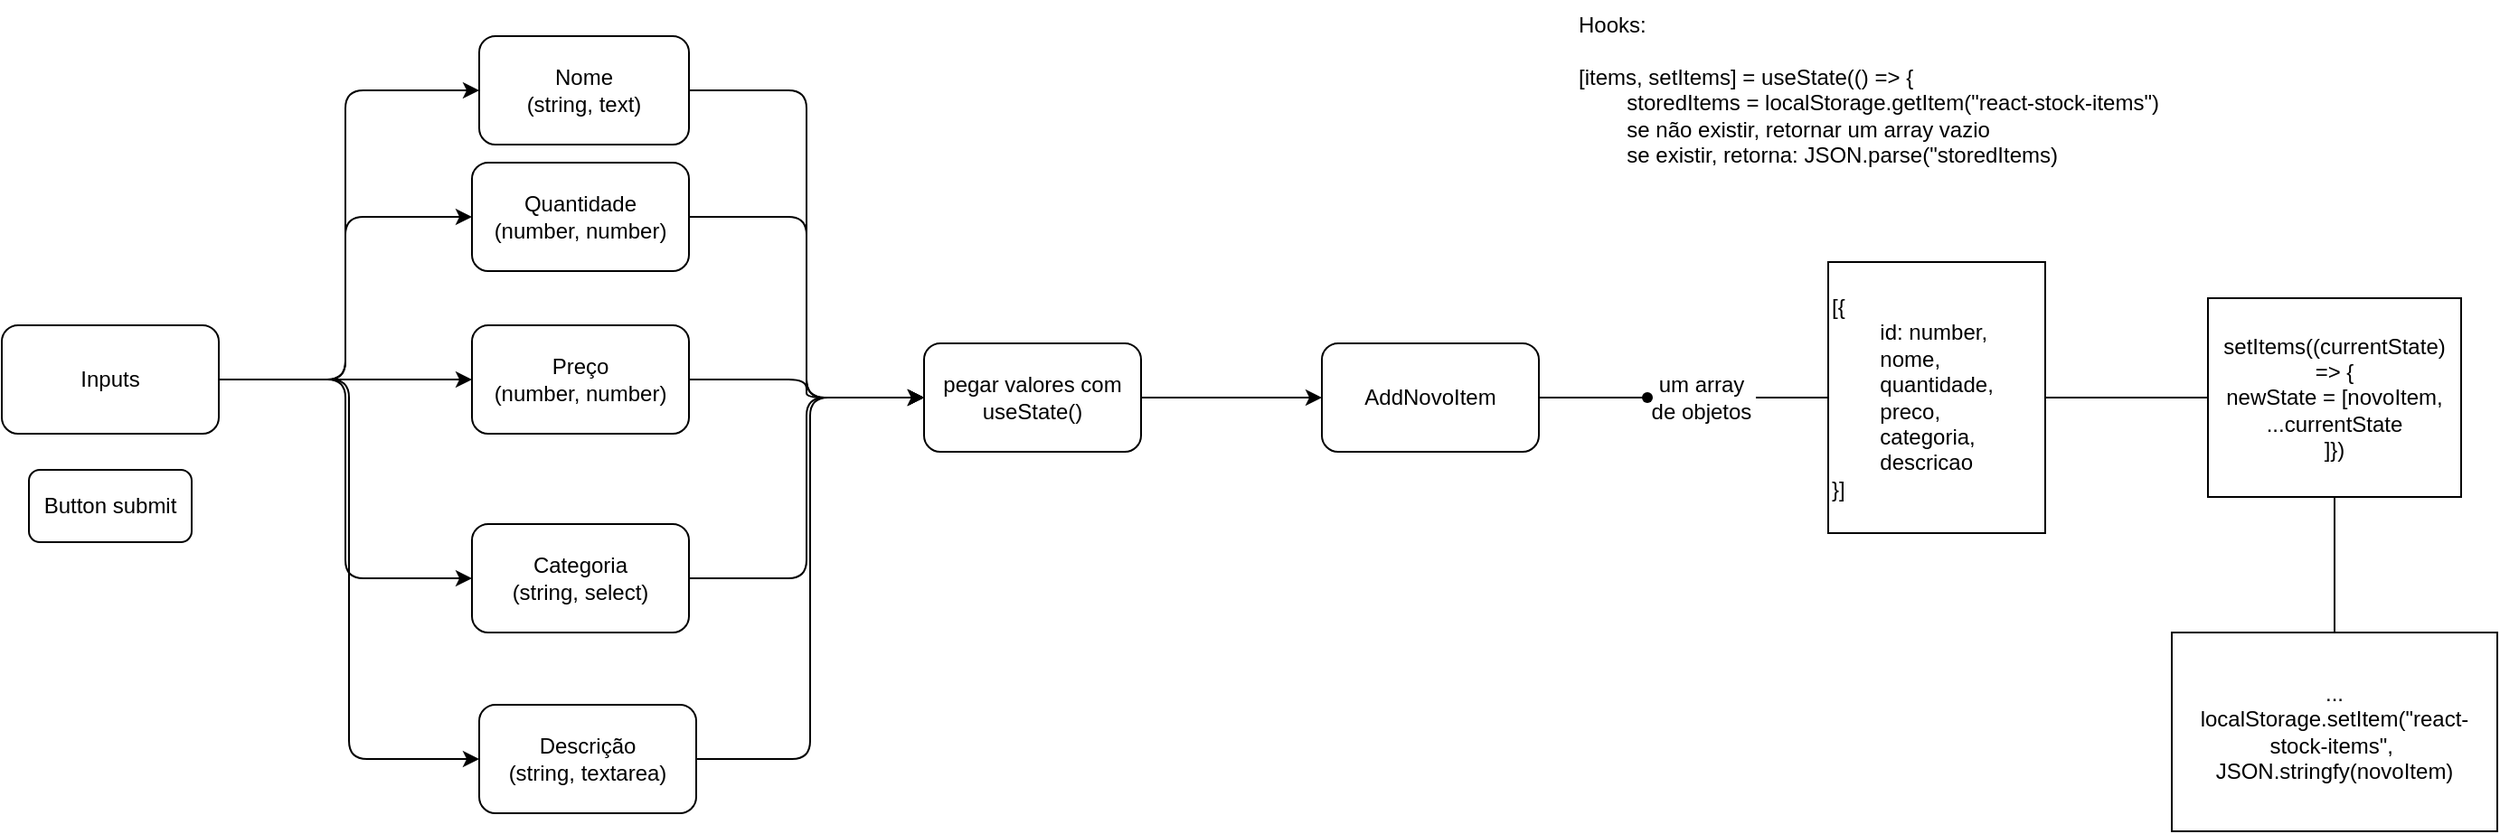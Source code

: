 <mxfile>
    <diagram id="w4PbFMSQuVzgY5s2fhsR" name="Página-1">
        <mxGraphModel dx="1066" dy="634" grid="1" gridSize="10" guides="1" tooltips="1" connect="1" arrows="1" fold="1" page="1" pageScale="1" pageWidth="827" pageHeight="1169" math="0" shadow="0">
            <root>
                <mxCell id="0"/>
                <mxCell id="1" parent="0"/>
                <mxCell id="5" value="" style="edgeStyle=orthogonalEdgeStyle;html=1;" edge="1" parent="1" source="2" target="3">
                    <mxGeometry relative="1" as="geometry">
                        <Array as="points">
                            <mxPoint x="220" y="230"/>
                            <mxPoint x="220" y="70"/>
                        </Array>
                    </mxGeometry>
                </mxCell>
                <mxCell id="7" value="" style="edgeStyle=orthogonalEdgeStyle;html=1;entryX=0;entryY=0.5;entryDx=0;entryDy=0;" edge="1" parent="1" source="2" target="6">
                    <mxGeometry relative="1" as="geometry"/>
                </mxCell>
                <mxCell id="9" value="" style="edgeStyle=orthogonalEdgeStyle;html=1;entryX=0;entryY=0.5;entryDx=0;entryDy=0;" edge="1" parent="1" source="2" target="8">
                    <mxGeometry relative="1" as="geometry"/>
                </mxCell>
                <mxCell id="14" value="" style="edgeStyle=orthogonalEdgeStyle;html=1;entryX=0;entryY=0.5;entryDx=0;entryDy=0;" edge="1" parent="1" source="2" target="10">
                    <mxGeometry relative="1" as="geometry"/>
                </mxCell>
                <mxCell id="16" style="edgeStyle=orthogonalEdgeStyle;html=1;exitX=1;exitY=0.5;exitDx=0;exitDy=0;" edge="1" parent="1" source="2" target="15">
                    <mxGeometry relative="1" as="geometry">
                        <Array as="points">
                            <mxPoint x="210" y="230"/>
                            <mxPoint x="210" y="230"/>
                        </Array>
                    </mxGeometry>
                </mxCell>
                <mxCell id="2" value="Inputs" style="rounded=1;whiteSpace=wrap;html=1;" vertex="1" parent="1">
                    <mxGeometry x="30" y="200" width="120" height="60" as="geometry"/>
                </mxCell>
                <mxCell id="19" style="edgeStyle=orthogonalEdgeStyle;html=1;exitX=1;exitY=0.5;exitDx=0;exitDy=0;entryX=0;entryY=0.5;entryDx=0;entryDy=0;" edge="1" parent="1" source="3" target="18">
                    <mxGeometry relative="1" as="geometry"/>
                </mxCell>
                <mxCell id="3" value="Nome&lt;br&gt;(string, text)" style="rounded=1;whiteSpace=wrap;html=1;" vertex="1" parent="1">
                    <mxGeometry x="294" y="40" width="116" height="60" as="geometry"/>
                </mxCell>
                <mxCell id="20" style="edgeStyle=orthogonalEdgeStyle;html=1;exitX=1;exitY=0.5;exitDx=0;exitDy=0;entryX=0;entryY=0.5;entryDx=0;entryDy=0;" edge="1" parent="1" source="6" target="18">
                    <mxGeometry relative="1" as="geometry"/>
                </mxCell>
                <mxCell id="6" value="Quantidade&lt;br&gt;(number, number)" style="rounded=1;whiteSpace=wrap;html=1;" vertex="1" parent="1">
                    <mxGeometry x="290" y="110" width="120" height="60" as="geometry"/>
                </mxCell>
                <mxCell id="23" style="edgeStyle=orthogonalEdgeStyle;html=1;exitX=1;exitY=0.5;exitDx=0;exitDy=0;entryX=0;entryY=0.5;entryDx=0;entryDy=0;" edge="1" parent="1" source="8" target="18">
                    <mxGeometry relative="1" as="geometry">
                        <mxPoint x="530" y="240" as="targetPoint"/>
                    </mxGeometry>
                </mxCell>
                <mxCell id="8" value="Descrição&lt;br&gt;(string, textarea)" style="whiteSpace=wrap;html=1;rounded=1;" vertex="1" parent="1">
                    <mxGeometry x="294" y="410" width="120" height="60" as="geometry"/>
                </mxCell>
                <mxCell id="22" style="edgeStyle=orthogonalEdgeStyle;html=1;exitX=1;exitY=0.5;exitDx=0;exitDy=0;entryX=0;entryY=0.5;entryDx=0;entryDy=0;" edge="1" parent="1" source="10" target="18">
                    <mxGeometry relative="1" as="geometry">
                        <mxPoint x="530" y="240" as="targetPoint"/>
                    </mxGeometry>
                </mxCell>
                <mxCell id="10" value="Categoria&lt;br&gt;(string, select)" style="whiteSpace=wrap;html=1;rounded=1;" vertex="1" parent="1">
                    <mxGeometry x="290" y="310" width="120" height="60" as="geometry"/>
                </mxCell>
                <mxCell id="21" style="edgeStyle=orthogonalEdgeStyle;html=1;exitX=1;exitY=0.5;exitDx=0;exitDy=0;entryX=0;entryY=0.5;entryDx=0;entryDy=0;" edge="1" parent="1" source="15" target="18">
                    <mxGeometry relative="1" as="geometry"/>
                </mxCell>
                <mxCell id="15" value="Preço&lt;br&gt;(number, number)" style="whiteSpace=wrap;html=1;rounded=1;" vertex="1" parent="1">
                    <mxGeometry x="290" y="200" width="120" height="60" as="geometry"/>
                </mxCell>
                <mxCell id="17" value="Button submit" style="rounded=1;whiteSpace=wrap;html=1;" vertex="1" parent="1">
                    <mxGeometry x="45" y="280" width="90" height="40" as="geometry"/>
                </mxCell>
                <mxCell id="25" value="" style="edgeStyle=orthogonalEdgeStyle;html=1;entryX=0;entryY=0.5;entryDx=0;entryDy=0;" edge="1" parent="1" source="18" target="24">
                    <mxGeometry relative="1" as="geometry"/>
                </mxCell>
                <mxCell id="18" value="pegar valores com useState()" style="rounded=1;whiteSpace=wrap;html=1;" vertex="1" parent="1">
                    <mxGeometry x="540" y="210" width="120" height="60" as="geometry"/>
                </mxCell>
                <mxCell id="24" value="AddNovoItem" style="whiteSpace=wrap;html=1;rounded=1;" vertex="1" parent="1">
                    <mxGeometry x="760" y="210" width="120" height="60" as="geometry"/>
                </mxCell>
                <mxCell id="28" value="" style="edgeStyle=orthogonalEdgeStyle;html=1;endArrow=none;entryX=-0.049;entryY=0.501;entryDx=0;entryDy=0;entryPerimeter=0;" edge="1" parent="1" source="24" target="26">
                    <mxGeometry relative="1" as="geometry">
                        <mxPoint x="880" y="240" as="sourcePoint"/>
                        <mxPoint x="960" y="200" as="targetPoint"/>
                        <Array as="points"/>
                    </mxGeometry>
                </mxCell>
                <mxCell id="26" value="" style="shape=waypoint;sketch=0;size=6;pointerEvents=1;points=[];fillColor=default;resizable=0;rotatable=0;perimeter=centerPerimeter;snapToPoint=1;rounded=1;" vertex="1" parent="1">
                    <mxGeometry x="930" y="230" width="20" height="20" as="geometry"/>
                </mxCell>
                <mxCell id="30" style="edgeStyle=orthogonalEdgeStyle;html=1;exitX=0;exitY=0.5;exitDx=0;exitDy=0;entryX=0.826;entryY=0.417;entryDx=0;entryDy=0;entryPerimeter=0;endArrow=none;endFill=0;" edge="1" parent="1" source="29" target="26">
                    <mxGeometry relative="1" as="geometry"/>
                </mxCell>
                <mxCell id="32" value="" style="edgeStyle=orthogonalEdgeStyle;html=1;endArrow=none;endFill=0;" edge="1" parent="1" source="29" target="31">
                    <mxGeometry relative="1" as="geometry"/>
                </mxCell>
                <mxCell id="29" value="um array de objetos" style="text;strokeColor=none;align=center;fillColor=none;html=1;verticalAlign=middle;whiteSpace=wrap;rounded=0;" vertex="1" parent="1">
                    <mxGeometry x="940" y="225" width="60" height="30" as="geometry"/>
                </mxCell>
                <mxCell id="34" value="" style="edgeStyle=orthogonalEdgeStyle;html=1;endArrow=none;endFill=0;" edge="1" parent="1" source="31" target="33">
                    <mxGeometry relative="1" as="geometry"/>
                </mxCell>
                <mxCell id="31" value="[{&lt;br&gt;&lt;span style=&quot;white-space: pre;&quot;&gt;&#9;&lt;/span&gt;id: number,&lt;br&gt;&lt;div style=&quot;&quot;&gt;&lt;span style=&quot;white-space: pre;&quot;&gt;&#9;&lt;/span&gt;nome,&lt;br&gt;&lt;/div&gt;&lt;div style=&quot;&quot;&gt;&lt;span style=&quot;white-space: pre;&quot;&gt;&#9;&lt;/span&gt;quantidade,&lt;br&gt;&lt;/div&gt;&lt;div style=&quot;&quot;&gt;&lt;span style=&quot;white-space: pre;&quot;&gt;&#9;&lt;/span&gt;preco,&lt;br&gt;&lt;/div&gt;&lt;div style=&quot;&quot;&gt;&lt;span style=&quot;white-space: pre;&quot;&gt;&#9;&lt;/span&gt;categoria,&lt;/div&gt;&lt;div style=&quot;&quot;&gt;&lt;span style=&quot;white-space: pre;&quot;&gt;&#9;&lt;/span&gt;descricao&lt;/div&gt;}]" style="whiteSpace=wrap;html=1;align=left;" vertex="1" parent="1">
                    <mxGeometry x="1040" y="165" width="120" height="150" as="geometry"/>
                </mxCell>
                <mxCell id="36" value="" style="edgeStyle=orthogonalEdgeStyle;html=1;endArrow=none;endFill=0;" edge="1" parent="1" source="33" target="35">
                    <mxGeometry relative="1" as="geometry"/>
                </mxCell>
                <mxCell id="33" value="setItems((currentState) =&amp;gt; {&lt;br&gt;newState = [novoItem, ...currentState&lt;br&gt;]})" style="whiteSpace=wrap;html=1;align=center;spacingLeft=0;spacing=14;" vertex="1" parent="1">
                    <mxGeometry x="1250" y="185" width="140" height="110" as="geometry"/>
                </mxCell>
                <mxCell id="35" value="...&lt;br&gt;localStorage.setItem(&quot;react-stock-items&quot;,&amp;nbsp; JSON.stringfy(novoItem)" style="whiteSpace=wrap;html=1;align=center;spacingLeft=0;spacing=14;" vertex="1" parent="1">
                    <mxGeometry x="1230" y="370" width="180" height="110" as="geometry"/>
                </mxCell>
                <mxCell id="37" value="Hooks:&lt;br&gt;&lt;br&gt;[items, setItems] = useState(() =&amp;gt; {&lt;br&gt;&lt;span style=&quot;white-space: pre;&quot;&gt;&#9;&lt;/span&gt;storedItems = localStorage.getItem(&quot;react-stock-items&quot;)&lt;br&gt;&lt;span style=&quot;white-space: pre;&quot;&gt;&lt;span style=&quot;white-space: pre;&quot;&gt;&#9;&lt;/span&gt;se não existir, retornar um array vazio&lt;br/&gt;&lt;span style=&quot;white-space: pre;&quot;&gt;&#9;&lt;/span&gt;se existir, retorna: JSON.parse(&quot;storedItems)&#9;&lt;/span&gt;&lt;br&gt;&lt;br&gt;&lt;span style=&quot;white-space: pre;&quot;&gt;&#9;&lt;/span&gt;" style="text;strokeColor=none;align=left;fillColor=none;html=1;verticalAlign=top;whiteSpace=wrap;rounded=0;" vertex="1" parent="1">
                    <mxGeometry x="900" y="20" width="350" height="100" as="geometry"/>
                </mxCell>
            </root>
        </mxGraphModel>
    </diagram>
</mxfile>